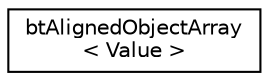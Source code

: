 digraph "Graphical Class Hierarchy"
{
  edge [fontname="Helvetica",fontsize="10",labelfontname="Helvetica",labelfontsize="10"];
  node [fontname="Helvetica",fontsize="10",shape=record];
  rankdir="LR";
  Node1 [label="btAlignedObjectArray\l\< Value \>",height=0.2,width=0.4,color="black", fillcolor="white", style="filled",URL="$classbt_aligned_object_array.html"];
}
